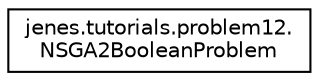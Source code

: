 digraph "Representación gráfica de la clase"
{
  edge [fontname="Helvetica",fontsize="10",labelfontname="Helvetica",labelfontsize="10"];
  node [fontname="Helvetica",fontsize="10",shape=record];
  rankdir="LR";
  Node1 [label="jenes.tutorials.problem12.\lNSGA2BooleanProblem",height=0.2,width=0.4,color="black", fillcolor="white", style="filled",URL="$classjenes_1_1tutorials_1_1problem12_1_1_n_s_g_a2_boolean_problem.html"];
}
